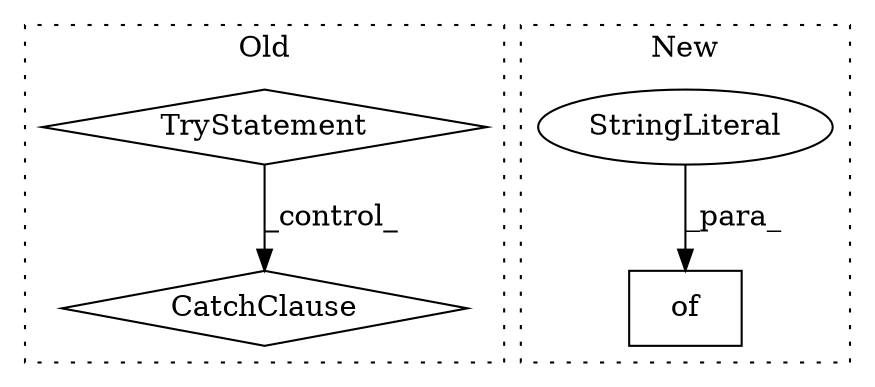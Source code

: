 digraph G {
subgraph cluster0 {
1 [label="TryStatement" a="54" s="780" l="4" shape="diamond"];
3 [label="CatchClause" a="12" s="869,921" l="11,2" shape="diamond"];
label = "Old";
style="dotted";
}
subgraph cluster1 {
2 [label="of" a="32" s="459,619" l="3,1" shape="box"];
4 [label="StringLiteral" a="45" s="591" l="10" shape="ellipse"];
label = "New";
style="dotted";
}
1 -> 3 [label="_control_"];
4 -> 2 [label="_para_"];
}